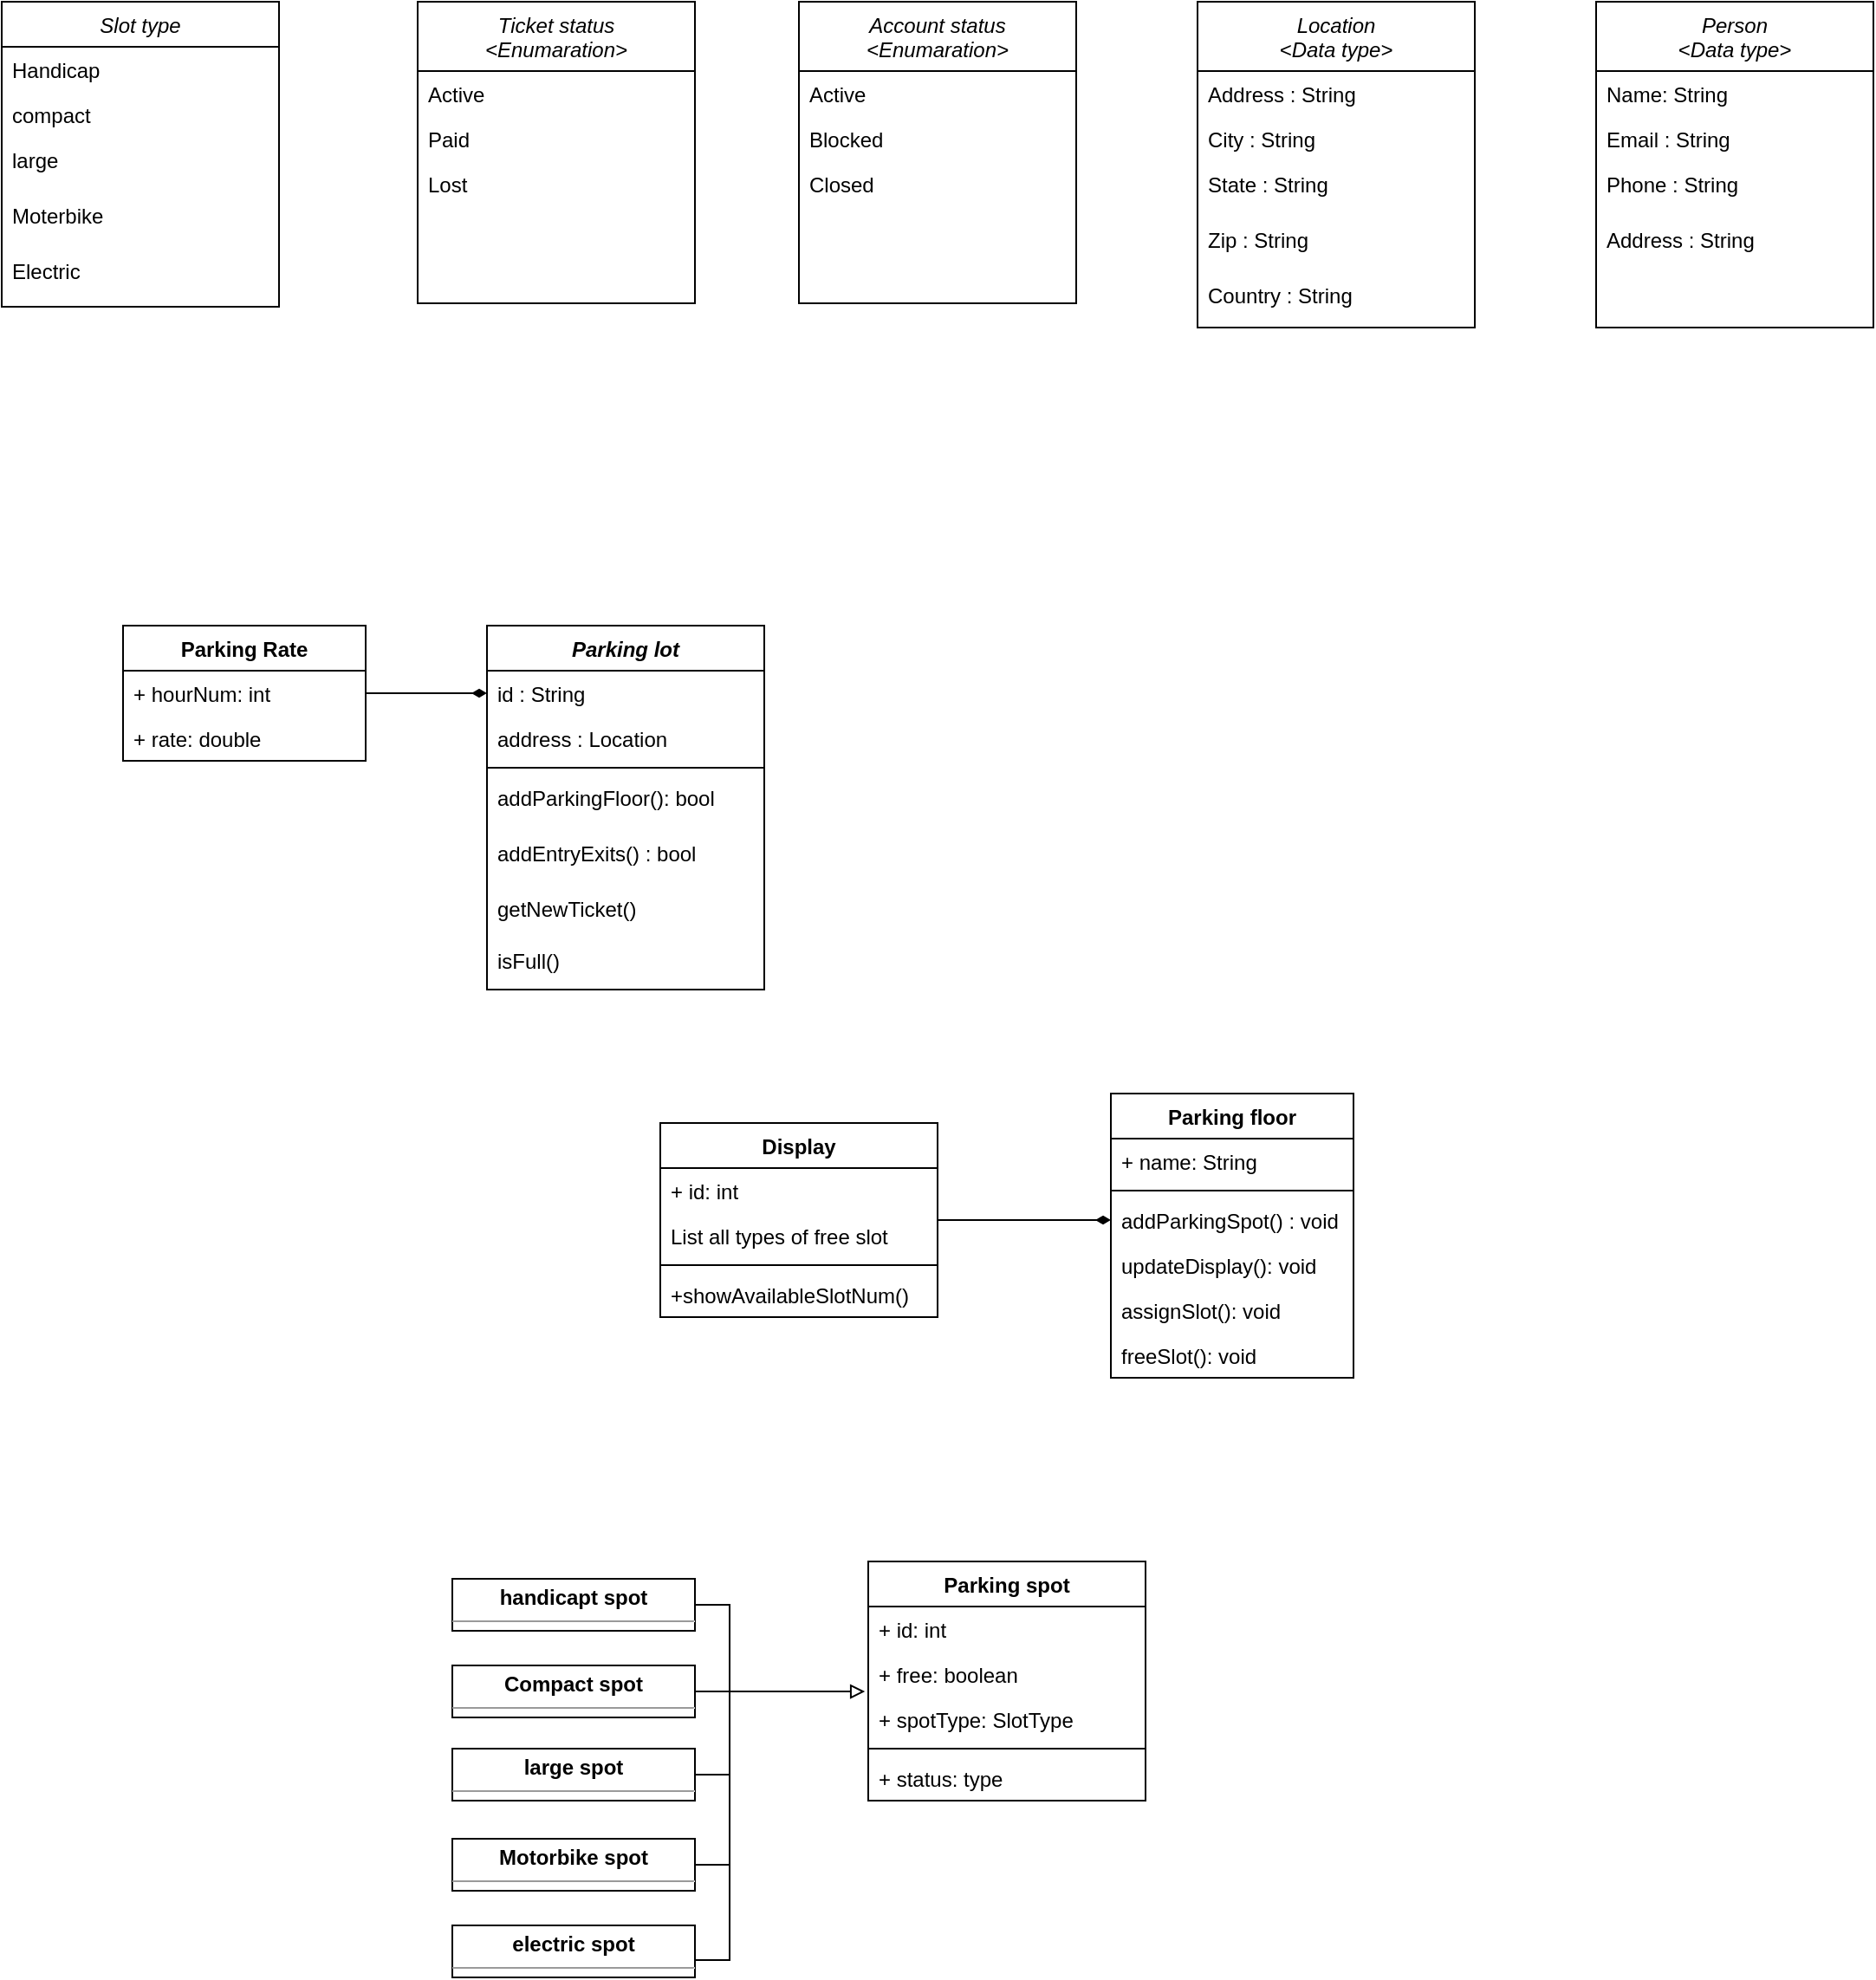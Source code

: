 <mxfile version="14.4.8" type="github">
  <diagram id="C5RBs43oDa-KdzZeNtuy" name="Page-1">
    <mxGraphModel dx="1426" dy="3253" grid="1" gridSize="10" guides="1" tooltips="1" connect="1" arrows="1" fold="1" page="1" pageScale="1" pageWidth="1654" pageHeight="2336" math="0" shadow="0">
      <root>
        <mxCell id="WIyWlLk6GJQsqaUBKTNV-0" />
        <mxCell id="WIyWlLk6GJQsqaUBKTNV-1" parent="WIyWlLk6GJQsqaUBKTNV-0" />
        <mxCell id="zkfFHV4jXpPFQw0GAbJ--0" value="Slot type" style="swimlane;fontStyle=2;align=center;verticalAlign=top;childLayout=stackLayout;horizontal=1;startSize=26;horizontalStack=0;resizeParent=1;resizeLast=0;collapsible=1;marginBottom=0;rounded=0;shadow=0;strokeWidth=1;" parent="WIyWlLk6GJQsqaUBKTNV-1" vertex="1">
          <mxGeometry x="30" y="-30" width="160" height="176" as="geometry">
            <mxRectangle x="230" y="140" width="160" height="26" as="alternateBounds" />
          </mxGeometry>
        </mxCell>
        <mxCell id="zkfFHV4jXpPFQw0GAbJ--1" value="Handicap" style="text;align=left;verticalAlign=top;spacingLeft=4;spacingRight=4;overflow=hidden;rotatable=0;points=[[0,0.5],[1,0.5]];portConstraint=eastwest;" parent="zkfFHV4jXpPFQw0GAbJ--0" vertex="1">
          <mxGeometry y="26" width="160" height="26" as="geometry" />
        </mxCell>
        <mxCell id="zkfFHV4jXpPFQw0GAbJ--2" value="compact" style="text;align=left;verticalAlign=top;spacingLeft=4;spacingRight=4;overflow=hidden;rotatable=0;points=[[0,0.5],[1,0.5]];portConstraint=eastwest;rounded=0;shadow=0;html=0;" parent="zkfFHV4jXpPFQw0GAbJ--0" vertex="1">
          <mxGeometry y="52" width="160" height="26" as="geometry" />
        </mxCell>
        <mxCell id="IZJayk3lvnDu-hb6GBfK-0" value="large" style="text;align=left;verticalAlign=top;spacingLeft=4;spacingRight=4;overflow=hidden;rotatable=0;points=[[0,0.5],[1,0.5]];portConstraint=eastwest;rounded=0;shadow=0;html=0;" parent="zkfFHV4jXpPFQw0GAbJ--0" vertex="1">
          <mxGeometry y="78" width="160" height="32" as="geometry" />
        </mxCell>
        <mxCell id="zkfFHV4jXpPFQw0GAbJ--3" value="Moterbike" style="text;align=left;verticalAlign=top;spacingLeft=4;spacingRight=4;overflow=hidden;rotatable=0;points=[[0,0.5],[1,0.5]];portConstraint=eastwest;rounded=0;shadow=0;html=0;" parent="zkfFHV4jXpPFQw0GAbJ--0" vertex="1">
          <mxGeometry y="110" width="160" height="32" as="geometry" />
        </mxCell>
        <mxCell id="aLDY6bKr768kCVnEgQFR-0" value="Electric" style="text;align=left;verticalAlign=top;spacingLeft=4;spacingRight=4;overflow=hidden;rotatable=0;points=[[0,0.5],[1,0.5]];portConstraint=eastwest;rounded=0;shadow=0;html=0;" vertex="1" parent="zkfFHV4jXpPFQw0GAbJ--0">
          <mxGeometry y="142" width="160" height="32" as="geometry" />
        </mxCell>
        <mxCell id="Fod4XT9fk3nyyHBI4y4Q-15" value="Ticket status&#xa;&lt;Enumaration&gt;" style="swimlane;fontStyle=2;align=center;verticalAlign=top;childLayout=stackLayout;horizontal=1;startSize=40;horizontalStack=0;resizeParent=1;resizeLast=0;collapsible=1;marginBottom=0;rounded=0;shadow=0;strokeWidth=1;" parent="WIyWlLk6GJQsqaUBKTNV-1" vertex="1">
          <mxGeometry x="270" y="-30" width="160" height="174" as="geometry">
            <mxRectangle x="230" y="140" width="160" height="26" as="alternateBounds" />
          </mxGeometry>
        </mxCell>
        <mxCell id="Fod4XT9fk3nyyHBI4y4Q-16" value="Active" style="text;align=left;verticalAlign=top;spacingLeft=4;spacingRight=4;overflow=hidden;rotatable=0;points=[[0,0.5],[1,0.5]];portConstraint=eastwest;" parent="Fod4XT9fk3nyyHBI4y4Q-15" vertex="1">
          <mxGeometry y="40" width="160" height="26" as="geometry" />
        </mxCell>
        <mxCell id="Fod4XT9fk3nyyHBI4y4Q-17" value="Paid" style="text;align=left;verticalAlign=top;spacingLeft=4;spacingRight=4;overflow=hidden;rotatable=0;points=[[0,0.5],[1,0.5]];portConstraint=eastwest;rounded=0;shadow=0;html=0;" parent="Fod4XT9fk3nyyHBI4y4Q-15" vertex="1">
          <mxGeometry y="66" width="160" height="26" as="geometry" />
        </mxCell>
        <mxCell id="Fod4XT9fk3nyyHBI4y4Q-18" value="Lost" style="text;align=left;verticalAlign=top;spacingLeft=4;spacingRight=4;overflow=hidden;rotatable=0;points=[[0,0.5],[1,0.5]];portConstraint=eastwest;rounded=0;shadow=0;html=0;" parent="Fod4XT9fk3nyyHBI4y4Q-15" vertex="1">
          <mxGeometry y="92" width="160" height="32" as="geometry" />
        </mxCell>
        <mxCell id="Fod4XT9fk3nyyHBI4y4Q-20" value="Account status&#xa;&lt;Enumaration&gt;" style="swimlane;fontStyle=2;align=center;verticalAlign=top;childLayout=stackLayout;horizontal=1;startSize=40;horizontalStack=0;resizeParent=1;resizeLast=0;collapsible=1;marginBottom=0;rounded=0;shadow=0;strokeWidth=1;" parent="WIyWlLk6GJQsqaUBKTNV-1" vertex="1">
          <mxGeometry x="490" y="-30" width="160" height="174" as="geometry">
            <mxRectangle x="230" y="140" width="160" height="26" as="alternateBounds" />
          </mxGeometry>
        </mxCell>
        <mxCell id="Fod4XT9fk3nyyHBI4y4Q-21" value="Active" style="text;align=left;verticalAlign=top;spacingLeft=4;spacingRight=4;overflow=hidden;rotatable=0;points=[[0,0.5],[1,0.5]];portConstraint=eastwest;" parent="Fod4XT9fk3nyyHBI4y4Q-20" vertex="1">
          <mxGeometry y="40" width="160" height="26" as="geometry" />
        </mxCell>
        <mxCell id="Fod4XT9fk3nyyHBI4y4Q-22" value="Blocked" style="text;align=left;verticalAlign=top;spacingLeft=4;spacingRight=4;overflow=hidden;rotatable=0;points=[[0,0.5],[1,0.5]];portConstraint=eastwest;rounded=0;shadow=0;html=0;" parent="Fod4XT9fk3nyyHBI4y4Q-20" vertex="1">
          <mxGeometry y="66" width="160" height="26" as="geometry" />
        </mxCell>
        <mxCell id="Fod4XT9fk3nyyHBI4y4Q-23" value="Closed" style="text;align=left;verticalAlign=top;spacingLeft=4;spacingRight=4;overflow=hidden;rotatable=0;points=[[0,0.5],[1,0.5]];portConstraint=eastwest;rounded=0;shadow=0;html=0;" parent="Fod4XT9fk3nyyHBI4y4Q-20" vertex="1">
          <mxGeometry y="92" width="160" height="32" as="geometry" />
        </mxCell>
        <mxCell id="Fod4XT9fk3nyyHBI4y4Q-24" value="Location&#xa;&lt;Data type&gt;" style="swimlane;fontStyle=2;align=center;verticalAlign=top;childLayout=stackLayout;horizontal=1;startSize=40;horizontalStack=0;resizeParent=1;resizeLast=0;collapsible=1;marginBottom=0;rounded=0;shadow=0;strokeWidth=1;" parent="WIyWlLk6GJQsqaUBKTNV-1" vertex="1">
          <mxGeometry x="720" y="-30" width="160" height="188" as="geometry">
            <mxRectangle x="230" y="140" width="160" height="26" as="alternateBounds" />
          </mxGeometry>
        </mxCell>
        <mxCell id="Fod4XT9fk3nyyHBI4y4Q-25" value="Address : String" style="text;align=left;verticalAlign=top;spacingLeft=4;spacingRight=4;overflow=hidden;rotatable=0;points=[[0,0.5],[1,0.5]];portConstraint=eastwest;" parent="Fod4XT9fk3nyyHBI4y4Q-24" vertex="1">
          <mxGeometry y="40" width="160" height="26" as="geometry" />
        </mxCell>
        <mxCell id="Fod4XT9fk3nyyHBI4y4Q-26" value="City : String" style="text;align=left;verticalAlign=top;spacingLeft=4;spacingRight=4;overflow=hidden;rotatable=0;points=[[0,0.5],[1,0.5]];portConstraint=eastwest;rounded=0;shadow=0;html=0;" parent="Fod4XT9fk3nyyHBI4y4Q-24" vertex="1">
          <mxGeometry y="66" width="160" height="26" as="geometry" />
        </mxCell>
        <mxCell id="Fod4XT9fk3nyyHBI4y4Q-27" value="State : String" style="text;align=left;verticalAlign=top;spacingLeft=4;spacingRight=4;overflow=hidden;rotatable=0;points=[[0,0.5],[1,0.5]];portConstraint=eastwest;rounded=0;shadow=0;html=0;" parent="Fod4XT9fk3nyyHBI4y4Q-24" vertex="1">
          <mxGeometry y="92" width="160" height="32" as="geometry" />
        </mxCell>
        <mxCell id="Fod4XT9fk3nyyHBI4y4Q-28" value="Zip : String" style="text;align=left;verticalAlign=top;spacingLeft=4;spacingRight=4;overflow=hidden;rotatable=0;points=[[0,0.5],[1,0.5]];portConstraint=eastwest;rounded=0;shadow=0;html=0;" parent="Fod4XT9fk3nyyHBI4y4Q-24" vertex="1">
          <mxGeometry y="124" width="160" height="32" as="geometry" />
        </mxCell>
        <mxCell id="Fod4XT9fk3nyyHBI4y4Q-29" value="Country : String" style="text;align=left;verticalAlign=top;spacingLeft=4;spacingRight=4;overflow=hidden;rotatable=0;points=[[0,0.5],[1,0.5]];portConstraint=eastwest;rounded=0;shadow=0;html=0;" parent="Fod4XT9fk3nyyHBI4y4Q-24" vertex="1">
          <mxGeometry y="156" width="160" height="32" as="geometry" />
        </mxCell>
        <mxCell id="Fod4XT9fk3nyyHBI4y4Q-30" value="Person&#xa;&lt;Data type&gt;" style="swimlane;fontStyle=2;align=center;verticalAlign=top;childLayout=stackLayout;horizontal=1;startSize=40;horizontalStack=0;resizeParent=1;resizeLast=0;collapsible=1;marginBottom=0;rounded=0;shadow=0;strokeWidth=1;" parent="WIyWlLk6GJQsqaUBKTNV-1" vertex="1">
          <mxGeometry x="950" y="-30" width="160" height="188" as="geometry">
            <mxRectangle x="230" y="140" width="160" height="26" as="alternateBounds" />
          </mxGeometry>
        </mxCell>
        <mxCell id="Fod4XT9fk3nyyHBI4y4Q-31" value="Name: String" style="text;align=left;verticalAlign=top;spacingLeft=4;spacingRight=4;overflow=hidden;rotatable=0;points=[[0,0.5],[1,0.5]];portConstraint=eastwest;" parent="Fod4XT9fk3nyyHBI4y4Q-30" vertex="1">
          <mxGeometry y="40" width="160" height="26" as="geometry" />
        </mxCell>
        <mxCell id="Fod4XT9fk3nyyHBI4y4Q-32" value="Email : String" style="text;align=left;verticalAlign=top;spacingLeft=4;spacingRight=4;overflow=hidden;rotatable=0;points=[[0,0.5],[1,0.5]];portConstraint=eastwest;rounded=0;shadow=0;html=0;" parent="Fod4XT9fk3nyyHBI4y4Q-30" vertex="1">
          <mxGeometry y="66" width="160" height="26" as="geometry" />
        </mxCell>
        <mxCell id="Fod4XT9fk3nyyHBI4y4Q-33" value="Phone : String" style="text;align=left;verticalAlign=top;spacingLeft=4;spacingRight=4;overflow=hidden;rotatable=0;points=[[0,0.5],[1,0.5]];portConstraint=eastwest;rounded=0;shadow=0;html=0;" parent="Fod4XT9fk3nyyHBI4y4Q-30" vertex="1">
          <mxGeometry y="92" width="160" height="32" as="geometry" />
        </mxCell>
        <mxCell id="Fod4XT9fk3nyyHBI4y4Q-34" value="Address : String" style="text;align=left;verticalAlign=top;spacingLeft=4;spacingRight=4;overflow=hidden;rotatable=0;points=[[0,0.5],[1,0.5]];portConstraint=eastwest;rounded=0;shadow=0;html=0;" parent="Fod4XT9fk3nyyHBI4y4Q-30" vertex="1">
          <mxGeometry y="124" width="160" height="32" as="geometry" />
        </mxCell>
        <mxCell id="aLDY6bKr768kCVnEgQFR-1" value="Parking lot" style="swimlane;fontStyle=3;align=center;verticalAlign=top;childLayout=stackLayout;horizontal=1;startSize=26;horizontalStack=0;resizeParent=1;resizeLast=0;collapsible=1;marginBottom=0;rounded=0;shadow=0;strokeWidth=1;" vertex="1" parent="WIyWlLk6GJQsqaUBKTNV-1">
          <mxGeometry x="310" y="330" width="160" height="210" as="geometry">
            <mxRectangle x="230" y="140" width="160" height="26" as="alternateBounds" />
          </mxGeometry>
        </mxCell>
        <mxCell id="aLDY6bKr768kCVnEgQFR-2" value="id : String" style="text;align=left;verticalAlign=top;spacingLeft=4;spacingRight=4;overflow=hidden;rotatable=0;points=[[0,0.5],[1,0.5]];portConstraint=eastwest;" vertex="1" parent="aLDY6bKr768kCVnEgQFR-1">
          <mxGeometry y="26" width="160" height="26" as="geometry" />
        </mxCell>
        <mxCell id="aLDY6bKr768kCVnEgQFR-3" value="address : Location" style="text;align=left;verticalAlign=top;spacingLeft=4;spacingRight=4;overflow=hidden;rotatable=0;points=[[0,0.5],[1,0.5]];portConstraint=eastwest;rounded=0;shadow=0;html=0;" vertex="1" parent="aLDY6bKr768kCVnEgQFR-1">
          <mxGeometry y="52" width="160" height="26" as="geometry" />
        </mxCell>
        <mxCell id="aLDY6bKr768kCVnEgQFR-8" value="" style="line;strokeWidth=1;fillColor=none;align=left;verticalAlign=middle;spacingTop=-1;spacingLeft=3;spacingRight=3;rotatable=0;labelPosition=right;points=[];portConstraint=eastwest;" vertex="1" parent="aLDY6bKr768kCVnEgQFR-1">
          <mxGeometry y="78" width="160" height="8" as="geometry" />
        </mxCell>
        <mxCell id="aLDY6bKr768kCVnEgQFR-4" value="addParkingFloor(): bool" style="text;align=left;verticalAlign=top;spacingLeft=4;spacingRight=4;overflow=hidden;rotatable=0;points=[[0,0.5],[1,0.5]];portConstraint=eastwest;rounded=0;shadow=0;html=0;" vertex="1" parent="aLDY6bKr768kCVnEgQFR-1">
          <mxGeometry y="86" width="160" height="32" as="geometry" />
        </mxCell>
        <mxCell id="aLDY6bKr768kCVnEgQFR-5" value="addEntryExits() : bool" style="text;align=left;verticalAlign=top;spacingLeft=4;spacingRight=4;overflow=hidden;rotatable=0;points=[[0,0.5],[1,0.5]];portConstraint=eastwest;rounded=0;shadow=0;html=0;" vertex="1" parent="aLDY6bKr768kCVnEgQFR-1">
          <mxGeometry y="118" width="160" height="32" as="geometry" />
        </mxCell>
        <mxCell id="aLDY6bKr768kCVnEgQFR-6" value="getNewTicket()" style="text;align=left;verticalAlign=top;spacingLeft=4;spacingRight=4;overflow=hidden;rotatable=0;points=[[0,0.5],[1,0.5]];portConstraint=eastwest;rounded=0;shadow=0;html=0;" vertex="1" parent="aLDY6bKr768kCVnEgQFR-1">
          <mxGeometry y="150" width="160" height="30" as="geometry" />
        </mxCell>
        <mxCell id="aLDY6bKr768kCVnEgQFR-9" value="isFull()" style="text;align=left;verticalAlign=top;spacingLeft=4;spacingRight=4;overflow=hidden;rotatable=0;points=[[0,0.5],[1,0.5]];portConstraint=eastwest;rounded=0;shadow=0;html=0;" vertex="1" parent="aLDY6bKr768kCVnEgQFR-1">
          <mxGeometry y="180" width="160" height="30" as="geometry" />
        </mxCell>
        <mxCell id="aLDY6bKr768kCVnEgQFR-14" style="edgeStyle=orthogonalEdgeStyle;rounded=0;orthogonalLoop=1;jettySize=auto;html=1;entryX=0;entryY=0.5;entryDx=0;entryDy=0;endArrow=diamondThin;endFill=1;" edge="1" parent="WIyWlLk6GJQsqaUBKTNV-1" source="aLDY6bKr768kCVnEgQFR-10" target="aLDY6bKr768kCVnEgQFR-2">
          <mxGeometry relative="1" as="geometry" />
        </mxCell>
        <mxCell id="aLDY6bKr768kCVnEgQFR-10" value="Parking Rate" style="swimlane;fontStyle=1;childLayout=stackLayout;horizontal=1;startSize=26;fillColor=none;horizontalStack=0;resizeParent=1;resizeParentMax=0;resizeLast=0;collapsible=1;marginBottom=0;" vertex="1" parent="WIyWlLk6GJQsqaUBKTNV-1">
          <mxGeometry x="100" y="330" width="140" height="78" as="geometry" />
        </mxCell>
        <mxCell id="aLDY6bKr768kCVnEgQFR-11" value="+ hourNum: int" style="text;strokeColor=none;fillColor=none;align=left;verticalAlign=top;spacingLeft=4;spacingRight=4;overflow=hidden;rotatable=0;points=[[0,0.5],[1,0.5]];portConstraint=eastwest;" vertex="1" parent="aLDY6bKr768kCVnEgQFR-10">
          <mxGeometry y="26" width="140" height="26" as="geometry" />
        </mxCell>
        <mxCell id="aLDY6bKr768kCVnEgQFR-12" value="+ rate: double" style="text;strokeColor=none;fillColor=none;align=left;verticalAlign=top;spacingLeft=4;spacingRight=4;overflow=hidden;rotatable=0;points=[[0,0.5],[1,0.5]];portConstraint=eastwest;" vertex="1" parent="aLDY6bKr768kCVnEgQFR-10">
          <mxGeometry y="52" width="140" height="26" as="geometry" />
        </mxCell>
        <mxCell id="aLDY6bKr768kCVnEgQFR-15" value="Parking floor" style="swimlane;fontStyle=1;childLayout=stackLayout;horizontal=1;startSize=26;fillColor=none;horizontalStack=0;resizeParent=1;resizeParentMax=0;resizeLast=0;collapsible=1;marginBottom=0;" vertex="1" parent="WIyWlLk6GJQsqaUBKTNV-1">
          <mxGeometry x="670" y="600" width="140" height="164" as="geometry" />
        </mxCell>
        <mxCell id="aLDY6bKr768kCVnEgQFR-16" value="+ name: String" style="text;strokeColor=none;fillColor=none;align=left;verticalAlign=top;spacingLeft=4;spacingRight=4;overflow=hidden;rotatable=0;points=[[0,0.5],[1,0.5]];portConstraint=eastwest;" vertex="1" parent="aLDY6bKr768kCVnEgQFR-15">
          <mxGeometry y="26" width="140" height="26" as="geometry" />
        </mxCell>
        <mxCell id="aLDY6bKr768kCVnEgQFR-19" value="" style="line;strokeWidth=1;fillColor=none;align=left;verticalAlign=middle;spacingTop=-1;spacingLeft=3;spacingRight=3;rotatable=0;labelPosition=right;points=[];portConstraint=eastwest;" vertex="1" parent="aLDY6bKr768kCVnEgQFR-15">
          <mxGeometry y="52" width="140" height="8" as="geometry" />
        </mxCell>
        <mxCell id="aLDY6bKr768kCVnEgQFR-17" value="addParkingSpot() : void" style="text;fillColor=none;align=left;verticalAlign=top;spacingLeft=4;spacingRight=4;overflow=hidden;rotatable=0;points=[[0,0.5],[1,0.5]];portConstraint=eastwest;" vertex="1" parent="aLDY6bKr768kCVnEgQFR-15">
          <mxGeometry y="60" width="140" height="26" as="geometry" />
        </mxCell>
        <mxCell id="aLDY6bKr768kCVnEgQFR-18" value="updateDisplay(): void" style="text;strokeColor=none;fillColor=none;align=left;verticalAlign=top;spacingLeft=4;spacingRight=4;overflow=hidden;rotatable=0;points=[[0,0.5],[1,0.5]];portConstraint=eastwest;" vertex="1" parent="aLDY6bKr768kCVnEgQFR-15">
          <mxGeometry y="86" width="140" height="26" as="geometry" />
        </mxCell>
        <mxCell id="aLDY6bKr768kCVnEgQFR-21" value="assignSlot(): void" style="text;strokeColor=none;fillColor=none;align=left;verticalAlign=top;spacingLeft=4;spacingRight=4;overflow=hidden;rotatable=0;points=[[0,0.5],[1,0.5]];portConstraint=eastwest;" vertex="1" parent="aLDY6bKr768kCVnEgQFR-15">
          <mxGeometry y="112" width="140" height="26" as="geometry" />
        </mxCell>
        <mxCell id="aLDY6bKr768kCVnEgQFR-22" value="freeSlot(): void" style="text;strokeColor=none;fillColor=none;align=left;verticalAlign=top;spacingLeft=4;spacingRight=4;overflow=hidden;rotatable=0;points=[[0,0.5],[1,0.5]];portConstraint=eastwest;" vertex="1" parent="aLDY6bKr768kCVnEgQFR-15">
          <mxGeometry y="138" width="140" height="26" as="geometry" />
        </mxCell>
        <mxCell id="aLDY6bKr768kCVnEgQFR-37" style="edgeStyle=orthogonalEdgeStyle;rounded=0;orthogonalLoop=1;jettySize=auto;html=1;entryX=0;entryY=0.5;entryDx=0;entryDy=0;endArrow=diamondThin;endFill=1;" edge="1" parent="WIyWlLk6GJQsqaUBKTNV-1" source="aLDY6bKr768kCVnEgQFR-31" target="aLDY6bKr768kCVnEgQFR-17">
          <mxGeometry relative="1" as="geometry" />
        </mxCell>
        <mxCell id="aLDY6bKr768kCVnEgQFR-31" value="Display" style="swimlane;fontStyle=1;align=center;verticalAlign=top;childLayout=stackLayout;horizontal=1;startSize=26;horizontalStack=0;resizeParent=1;resizeParentMax=0;resizeLast=0;collapsible=1;marginBottom=0;strokeColor=#000000;" vertex="1" parent="WIyWlLk6GJQsqaUBKTNV-1">
          <mxGeometry x="410" y="617" width="160" height="112" as="geometry" />
        </mxCell>
        <mxCell id="aLDY6bKr768kCVnEgQFR-32" value="+ id: int" style="text;strokeColor=none;fillColor=none;align=left;verticalAlign=top;spacingLeft=4;spacingRight=4;overflow=hidden;rotatable=0;points=[[0,0.5],[1,0.5]];portConstraint=eastwest;" vertex="1" parent="aLDY6bKr768kCVnEgQFR-31">
          <mxGeometry y="26" width="160" height="26" as="geometry" />
        </mxCell>
        <mxCell id="aLDY6bKr768kCVnEgQFR-35" value="List all types of free slot" style="text;strokeColor=none;fillColor=none;align=left;verticalAlign=top;spacingLeft=4;spacingRight=4;overflow=hidden;rotatable=0;points=[[0,0.5],[1,0.5]];portConstraint=eastwest;" vertex="1" parent="aLDY6bKr768kCVnEgQFR-31">
          <mxGeometry y="52" width="160" height="26" as="geometry" />
        </mxCell>
        <mxCell id="aLDY6bKr768kCVnEgQFR-33" value="" style="line;strokeWidth=1;fillColor=none;align=left;verticalAlign=middle;spacingTop=-1;spacingLeft=3;spacingRight=3;rotatable=0;labelPosition=right;points=[];portConstraint=eastwest;" vertex="1" parent="aLDY6bKr768kCVnEgQFR-31">
          <mxGeometry y="78" width="160" height="8" as="geometry" />
        </mxCell>
        <mxCell id="aLDY6bKr768kCVnEgQFR-34" value="+showAvailableSlotNum() " style="text;strokeColor=none;fillColor=none;align=left;verticalAlign=top;spacingLeft=4;spacingRight=4;overflow=hidden;rotatable=0;points=[[0,0.5],[1,0.5]];portConstraint=eastwest;" vertex="1" parent="aLDY6bKr768kCVnEgQFR-31">
          <mxGeometry y="86" width="160" height="26" as="geometry" />
        </mxCell>
        <mxCell id="aLDY6bKr768kCVnEgQFR-38" value="Parking spot" style="swimlane;fontStyle=1;align=center;verticalAlign=top;childLayout=stackLayout;horizontal=1;startSize=26;horizontalStack=0;resizeParent=1;resizeParentMax=0;resizeLast=0;collapsible=1;marginBottom=0;strokeColor=#000000;" vertex="1" parent="WIyWlLk6GJQsqaUBKTNV-1">
          <mxGeometry x="530" y="870" width="160" height="138" as="geometry" />
        </mxCell>
        <mxCell id="aLDY6bKr768kCVnEgQFR-39" value="+ id: int" style="text;strokeColor=none;fillColor=none;align=left;verticalAlign=top;spacingLeft=4;spacingRight=4;overflow=hidden;rotatable=0;points=[[0,0.5],[1,0.5]];portConstraint=eastwest;" vertex="1" parent="aLDY6bKr768kCVnEgQFR-38">
          <mxGeometry y="26" width="160" height="26" as="geometry" />
        </mxCell>
        <mxCell id="aLDY6bKr768kCVnEgQFR-47" value="+ free: boolean" style="text;strokeColor=none;fillColor=none;align=left;verticalAlign=top;spacingLeft=4;spacingRight=4;overflow=hidden;rotatable=0;points=[[0,0.5],[1,0.5]];portConstraint=eastwest;" vertex="1" parent="aLDY6bKr768kCVnEgQFR-38">
          <mxGeometry y="52" width="160" height="26" as="geometry" />
        </mxCell>
        <mxCell id="aLDY6bKr768kCVnEgQFR-46" value="+ spotType: SlotType" style="text;strokeColor=none;fillColor=none;align=left;verticalAlign=top;spacingLeft=4;spacingRight=4;overflow=hidden;rotatable=0;points=[[0,0.5],[1,0.5]];portConstraint=eastwest;" vertex="1" parent="aLDY6bKr768kCVnEgQFR-38">
          <mxGeometry y="78" width="160" height="26" as="geometry" />
        </mxCell>
        <mxCell id="aLDY6bKr768kCVnEgQFR-40" value="" style="line;strokeWidth=1;fillColor=none;align=left;verticalAlign=middle;spacingTop=-1;spacingLeft=3;spacingRight=3;rotatable=0;labelPosition=right;points=[];portConstraint=eastwest;" vertex="1" parent="aLDY6bKr768kCVnEgQFR-38">
          <mxGeometry y="104" width="160" height="8" as="geometry" />
        </mxCell>
        <mxCell id="aLDY6bKr768kCVnEgQFR-41" value="+ status: type" style="text;strokeColor=none;fillColor=none;align=left;verticalAlign=top;spacingLeft=4;spacingRight=4;overflow=hidden;rotatable=0;points=[[0,0.5],[1,0.5]];portConstraint=eastwest;" vertex="1" parent="aLDY6bKr768kCVnEgQFR-38">
          <mxGeometry y="112" width="160" height="26" as="geometry" />
        </mxCell>
        <mxCell id="aLDY6bKr768kCVnEgQFR-58" style="edgeStyle=orthogonalEdgeStyle;rounded=0;orthogonalLoop=1;jettySize=auto;html=1;endArrow=none;endFill=0;entryX=1;entryY=0.5;entryDx=0;entryDy=0;" edge="1" parent="WIyWlLk6GJQsqaUBKTNV-1" source="aLDY6bKr768kCVnEgQFR-48" target="aLDY6bKr768kCVnEgQFR-53">
          <mxGeometry relative="1" as="geometry">
            <mxPoint x="440" y="1100" as="targetPoint" />
            <Array as="points">
              <mxPoint x="450" y="895" />
              <mxPoint x="450" y="1100" />
              <mxPoint x="430" y="1100" />
            </Array>
          </mxGeometry>
        </mxCell>
        <mxCell id="aLDY6bKr768kCVnEgQFR-48" value="&lt;p style=&quot;margin: 0px ; margin-top: 4px ; text-align: center&quot;&gt;&lt;b&gt;handicapt spot&lt;/b&gt;&lt;/p&gt;&lt;hr size=&quot;1&quot;&gt;&lt;div style=&quot;height: 2px&quot;&gt;&lt;/div&gt;" style="verticalAlign=top;align=left;overflow=fill;fontSize=12;fontFamily=Helvetica;html=1;strokeColor=#000000;" vertex="1" parent="WIyWlLk6GJQsqaUBKTNV-1">
          <mxGeometry x="290" y="880" width="140" height="30" as="geometry" />
        </mxCell>
        <mxCell id="aLDY6bKr768kCVnEgQFR-60" style="edgeStyle=orthogonalEdgeStyle;rounded=0;orthogonalLoop=1;jettySize=auto;html=1;endArrow=none;endFill=0;" edge="1" parent="WIyWlLk6GJQsqaUBKTNV-1" source="aLDY6bKr768kCVnEgQFR-49">
          <mxGeometry relative="1" as="geometry">
            <mxPoint x="450" y="945" as="targetPoint" />
          </mxGeometry>
        </mxCell>
        <mxCell id="aLDY6bKr768kCVnEgQFR-62" style="edgeStyle=orthogonalEdgeStyle;rounded=0;orthogonalLoop=1;jettySize=auto;html=1;entryX=-0.012;entryY=-0.115;entryDx=0;entryDy=0;entryPerimeter=0;endArrow=block;endFill=0;" edge="1" parent="WIyWlLk6GJQsqaUBKTNV-1" source="aLDY6bKr768kCVnEgQFR-49" target="aLDY6bKr768kCVnEgQFR-46">
          <mxGeometry relative="1" as="geometry" />
        </mxCell>
        <mxCell id="aLDY6bKr768kCVnEgQFR-49" value="&lt;p style=&quot;margin: 0px ; margin-top: 4px ; text-align: center&quot;&gt;&lt;b&gt;Compact spot&lt;/b&gt;&lt;/p&gt;&lt;hr size=&quot;1&quot;&gt;&lt;div style=&quot;height: 2px&quot;&gt;&lt;/div&gt;" style="verticalAlign=top;align=left;overflow=fill;fontSize=12;fontFamily=Helvetica;html=1;strokeColor=#000000;" vertex="1" parent="WIyWlLk6GJQsqaUBKTNV-1">
          <mxGeometry x="290" y="930" width="140" height="30" as="geometry" />
        </mxCell>
        <mxCell id="aLDY6bKr768kCVnEgQFR-59" style="edgeStyle=orthogonalEdgeStyle;rounded=0;orthogonalLoop=1;jettySize=auto;html=1;endArrow=none;endFill=0;" edge="1" parent="WIyWlLk6GJQsqaUBKTNV-1" source="aLDY6bKr768kCVnEgQFR-51">
          <mxGeometry relative="1" as="geometry">
            <mxPoint x="450" y="993" as="targetPoint" />
          </mxGeometry>
        </mxCell>
        <mxCell id="aLDY6bKr768kCVnEgQFR-51" value="&lt;p style=&quot;margin: 0px ; margin-top: 4px ; text-align: center&quot;&gt;&lt;b&gt;large spot&lt;/b&gt;&lt;/p&gt;&lt;hr size=&quot;1&quot;&gt;&lt;div style=&quot;height: 2px&quot;&gt;&lt;/div&gt;" style="verticalAlign=top;align=left;overflow=fill;fontSize=12;fontFamily=Helvetica;html=1;strokeColor=#000000;" vertex="1" parent="WIyWlLk6GJQsqaUBKTNV-1">
          <mxGeometry x="290" y="978" width="140" height="30" as="geometry" />
        </mxCell>
        <mxCell id="aLDY6bKr768kCVnEgQFR-61" style="edgeStyle=orthogonalEdgeStyle;rounded=0;orthogonalLoop=1;jettySize=auto;html=1;endArrow=none;endFill=0;" edge="1" parent="WIyWlLk6GJQsqaUBKTNV-1" source="aLDY6bKr768kCVnEgQFR-52">
          <mxGeometry relative="1" as="geometry">
            <mxPoint x="450" y="1045" as="targetPoint" />
          </mxGeometry>
        </mxCell>
        <mxCell id="aLDY6bKr768kCVnEgQFR-52" value="&lt;p style=&quot;margin: 0px ; margin-top: 4px ; text-align: center&quot;&gt;&lt;b&gt;Motorbike spot&lt;/b&gt;&lt;/p&gt;&lt;hr size=&quot;1&quot;&gt;&lt;div style=&quot;height: 2px&quot;&gt;&lt;/div&gt;" style="verticalAlign=top;align=left;overflow=fill;fontSize=12;fontFamily=Helvetica;html=1;strokeColor=#000000;" vertex="1" parent="WIyWlLk6GJQsqaUBKTNV-1">
          <mxGeometry x="290" y="1030" width="140" height="30" as="geometry" />
        </mxCell>
        <mxCell id="aLDY6bKr768kCVnEgQFR-53" value="&lt;p style=&quot;margin: 0px ; margin-top: 4px ; text-align: center&quot;&gt;&lt;b&gt;electric spot&lt;/b&gt;&lt;/p&gt;&lt;hr size=&quot;1&quot;&gt;&lt;div style=&quot;height: 2px&quot;&gt;&lt;/div&gt;" style="verticalAlign=top;align=left;overflow=fill;fontSize=12;fontFamily=Helvetica;html=1;strokeColor=#000000;" vertex="1" parent="WIyWlLk6GJQsqaUBKTNV-1">
          <mxGeometry x="290" y="1080" width="140" height="30" as="geometry" />
        </mxCell>
      </root>
    </mxGraphModel>
  </diagram>
</mxfile>
